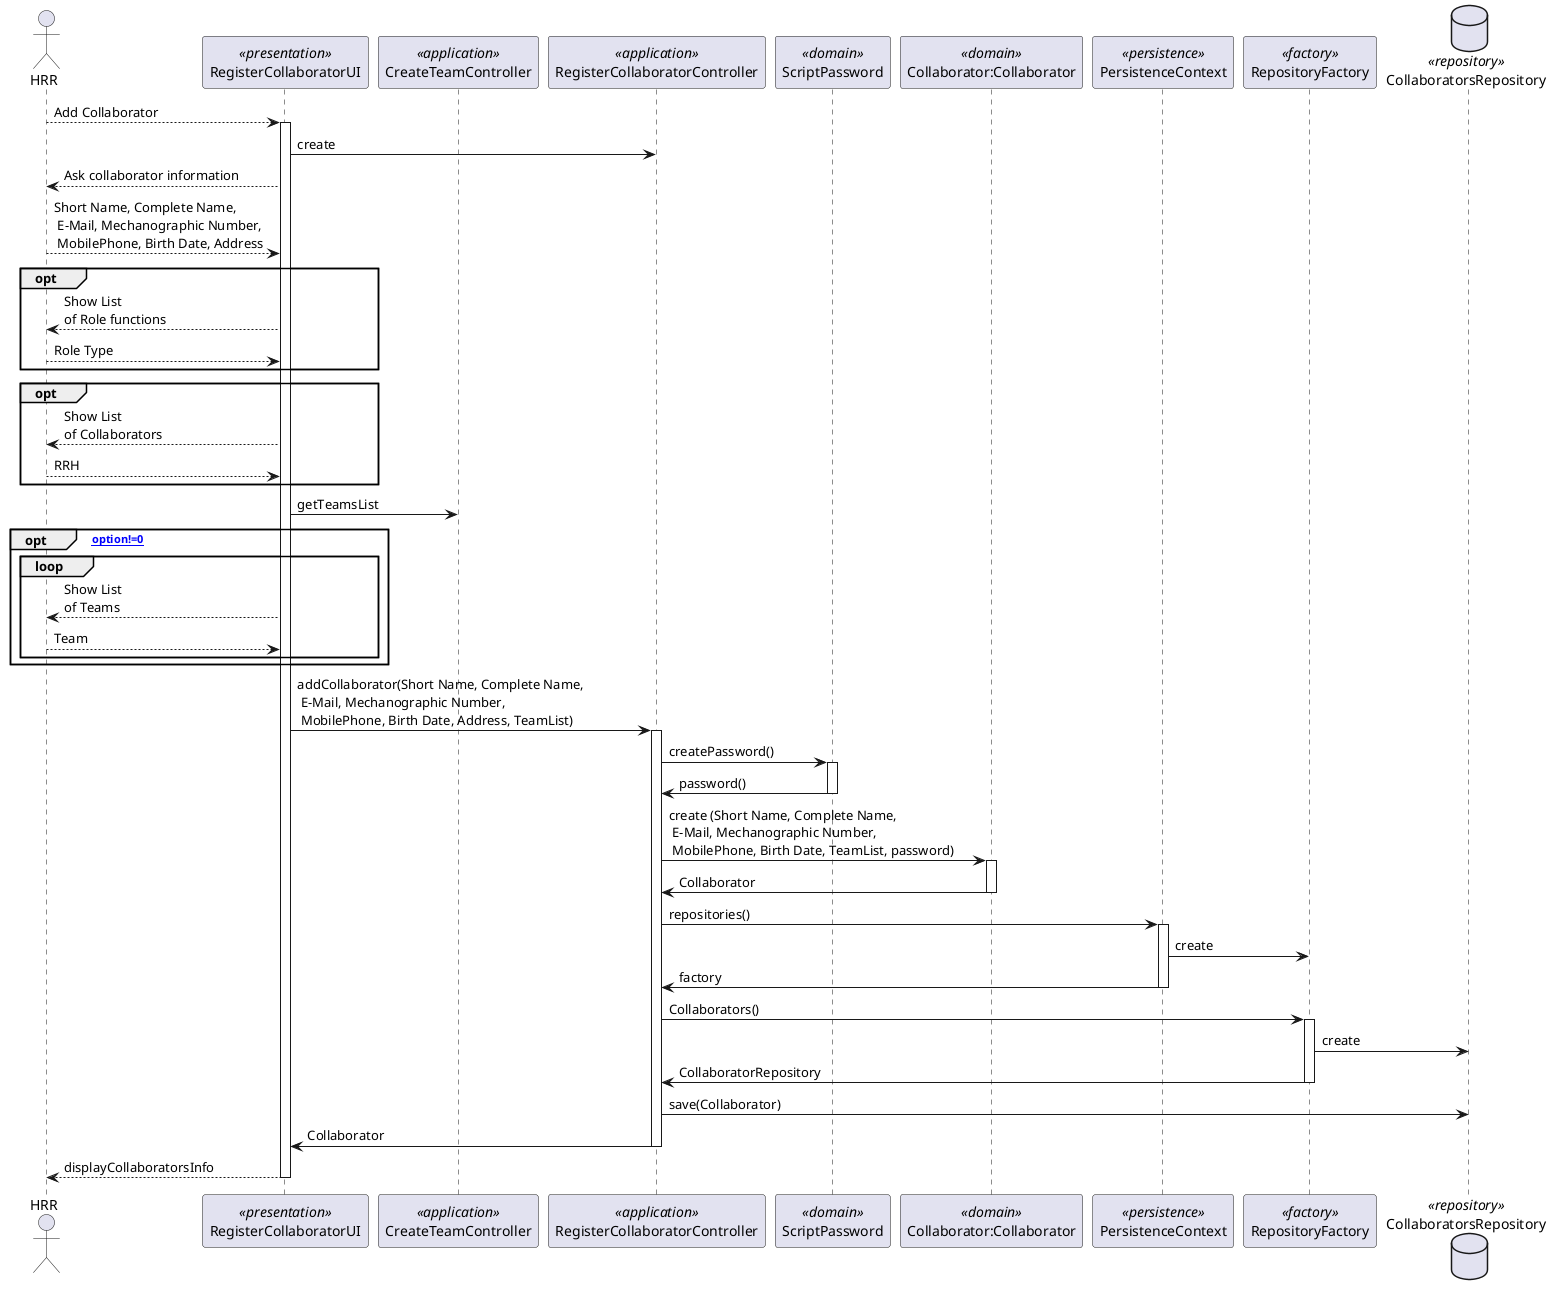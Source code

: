 @startuml

actor HRR as Actor
participant RegisterCollaboratorUI as UI <<presentation>>
participant CreateTeamController as ControllerT <<application>>
participant RegisterCollaboratorController as Controller <<application>>
participant "ScriptPassword" as script <<domain>>
participant "Collaborator:Collaborator" as Domain <<domain>>
participant PersistenceContext as Persistence <<persistence>>
participant RepositoryFactory as Factory <<factory>>
database CollaboratorsRepository as Repository <<repository>>

Actor --> UI: Add Collaborator
activate UI
    UI -> Controller: create
    UI --> Actor: Ask collaborator information
    Actor --> UI: Short Name, Complete Name,\n E-Mail, Mechanographic Number,\n MobilePhone, Birth Date, Address

    opt
    UI --> Actor: Show List\nof Role functions
    Actor --> UI: Role Type
    end

    opt
    UI --> Actor: Show List\nof Collaborators
    Actor --> UI: RRH
    end
    
    UI -> ControllerT: getTeamsList
    
    opt [option!=0]
    loop
    UI --> Actor: Show List\nof Teams
    Actor --> UI: Team
    end
    end

    UI -> Controller: addCollaborator(Short Name, Complete Name,\n E-Mail, Mechanographic Number,\n MobilePhone, Birth Date, Address, TeamList)

    activate Controller
        Controller -> script: createPassword()
        activate script
         script -> Controller: password()
         deactivate script
            Controller -> Domain: create (Short Name, Complete Name,\n E-Mail, Mechanographic Number,\n MobilePhone, Birth Date, TeamList, password)
            activate Domain
            Domain->Controller: Collaborator
            deactivate Domain
            

        Controller -> Persistence: repositories()
        activate Persistence
            Persistence -> Factory: create
            Persistence -> Controller: factory
        deactivate Persistence

        Controller -> Factory: Collaborators()
        activate Factory
            Factory -> Repository: create
            Factory -> Controller: CollaboratorRepository
        deactivate Factory

        Controller->Repository:save(Collaborator)
        Controller->UI: Collaborator
    deactivate Controller

        UI-->Actor: displayCollaboratorsInfo
deactivate UI
@enduml
